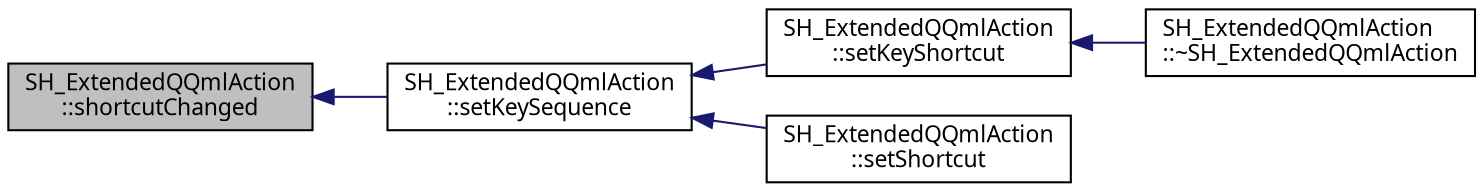 digraph "SH_ExtendedQQmlAction::shortcutChanged"
{
 // INTERACTIVE_SVG=YES
  bgcolor="transparent";
  edge [fontname="Verdana",fontsize="11",labelfontname="Verdana",labelfontsize="11"];
  node [fontname="Verdana",fontsize="11",shape=record];
  rankdir="LR";
  Node1 [label="SH_ExtendedQQmlAction\l::shortcutChanged",height=0.2,width=0.4,color="black", fillcolor="grey75", style="filled" fontcolor="black"];
  Node1 -> Node2 [dir="back",color="midnightblue",fontsize="11",style="solid",fontname="Verdana"];
  Node2 [label="SH_ExtendedQQmlAction\l::setKeySequence",height=0.2,width=0.4,color="black",URL="$classSH__ExtendedQQmlAction.html#a7d624821268cc19aa44bcda3cd85b967"];
  Node2 -> Node3 [dir="back",color="midnightblue",fontsize="11",style="solid",fontname="Verdana"];
  Node3 [label="SH_ExtendedQQmlAction\l::setKeyShortcut",height=0.2,width=0.4,color="black",URL="$classSH__ExtendedQQmlAction.html#aef8b6648357a2ea81a477e134ca885fa"];
  Node3 -> Node4 [dir="back",color="midnightblue",fontsize="11",style="solid",fontname="Verdana"];
  Node4 [label="SH_ExtendedQQmlAction\l::~SH_ExtendedQQmlAction",height=0.2,width=0.4,color="black",URL="$classSH__ExtendedQQmlAction.html#a03c5eae20747d7a8b444c7939d2ab262"];
  Node2 -> Node5 [dir="back",color="midnightblue",fontsize="11",style="solid",fontname="Verdana"];
  Node5 [label="SH_ExtendedQQmlAction\l::setShortcut",height=0.2,width=0.4,color="black",URL="$classSH__ExtendedQQmlAction.html#a3e731c850a34194354e6e043dc249a39"];
}
